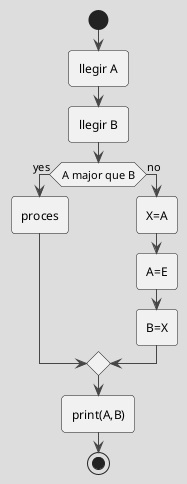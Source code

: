 @startuml
!theme toy
start
    :llegir A;
    :llegir B;
    if (A major que B) then (yes)
        :proces;
    else (no)
        :X=A;
        :A=E;
        :B=X;
    endif
    :print(A,B);
stop
@enduml